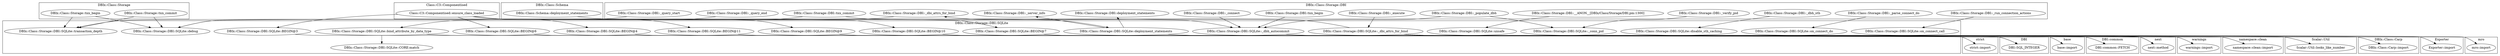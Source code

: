 digraph {
graph [overlap=false]
subgraph cluster_DBIx_Class_Carp {
	label="DBIx::Class::Carp";
	"DBIx::Class::Carp::import";
}
subgraph cluster_mro {
	label="mro";
	"mro::import";
}
subgraph cluster_namespace_clean {
	label="namespace::clean";
	"namespace::clean::import";
}
subgraph cluster_base {
	label="base";
	"base::import";
}
subgraph cluster_DBI_common {
	label="DBI::common";
	"DBI::common::FETCH";
}
subgraph cluster_DBIx_Class_Storage {
	label="DBIx::Class::Storage";
	"DBIx::Class::Storage::txn_commit";
	"DBIx::Class::Storage::txn_begin";
}
subgraph cluster_Exporter {
	label="Exporter";
	"Exporter::import";
}
subgraph cluster_Class_C3_Componentised {
	label="Class::C3::Componentised";
	"Class::C3::Componentised::ensure_class_loaded";
}
subgraph cluster_DBI {
	label="DBI";
	"DBI::SQL_INTEGER";
}
subgraph cluster_warnings {
	label="warnings";
	"warnings::import";
}
subgraph cluster_next {
	label="next";
	"next::method";
}
subgraph cluster_DBIx_Class_Schema {
	label="DBIx::Class::Schema";
	"DBIx::Class::Schema::deployment_statements";
}
subgraph cluster_Scalar_Util {
	label="Scalar::Util";
	"Scalar::Util::looks_like_number";
}
subgraph cluster_strict {
	label="strict";
	"strict::import";
}
subgraph cluster_DBIx_Class_Storage_DBI_SQLite {
	label="DBIx::Class::Storage::DBI::SQLite";
	"DBIx::Class::Storage::DBI::SQLite::debug";
	"DBIx::Class::Storage::DBI::SQLite::BEGIN@3";
	"DBIx::Class::Storage::DBI::SQLite::bind_attribute_by_data_type";
	"DBIx::Class::Storage::DBI::SQLite::on_connect_do";
	"DBIx::Class::Storage::DBI::SQLite::disable_sth_caching";
	"DBIx::Class::Storage::DBI::SQLite::transaction_depth";
	"DBIx::Class::Storage::DBI::SQLite::BEGIN@6";
	"DBIx::Class::Storage::DBI::SQLite::_conn_pid";
	"DBIx::Class::Storage::DBI::SQLite::unsafe";
	"DBIx::Class::Storage::DBI::SQLite::_dbh_autocommit";
	"DBIx::Class::Storage::DBI::SQLite::deployment_statements";
	"DBIx::Class::Storage::DBI::SQLite::CORE:match";
	"DBIx::Class::Storage::DBI::SQLite::BEGIN@4";
	"DBIx::Class::Storage::DBI::SQLite::BEGIN@11";
	"DBIx::Class::Storage::DBI::SQLite::_dbi_attrs_for_bind";
	"DBIx::Class::Storage::DBI::SQLite::on_connect_call";
	"DBIx::Class::Storage::DBI::SQLite::BEGIN@9";
	"DBIx::Class::Storage::DBI::SQLite::BEGIN@10";
	"DBIx::Class::Storage::DBI::SQLite::BEGIN@7";
}
subgraph cluster_DBIx_Class_Storage_DBI {
	label="DBIx::Class::Storage::DBI";
	"DBIx::Class::Storage::DBI::_populate_dbh";
	"DBIx::Class::Storage::DBI::txn_commit";
	"DBIx::Class::Storage::DBI::_dbh_sth";
	"DBIx::Class::Storage::DBI::_run_connection_actions";
	"DBIx::Class::Storage::DBI::_dbi_attrs_for_bind";
	"DBIx::Class::Storage::DBI::__ANON__[DBIx/Class/Storage/DBI.pm:1300]";
	"DBIx::Class::Storage::DBI::deployment_statements";
	"DBIx::Class::Storage::DBI::_parse_connect_do";
	"DBIx::Class::Storage::DBI::_verify_pid";
	"DBIx::Class::Storage::DBI::_execute";
	"DBIx::Class::Storage::DBI::_connect";
	"DBIx::Class::Storage::DBI::_query_start";
	"DBIx::Class::Storage::DBI::txn_begin";
	"DBIx::Class::Storage::DBI::_query_end";
	"DBIx::Class::Storage::DBI::_server_info";
}
"DBIx::Class::Storage::DBI::SQLite::BEGIN@10" -> "Exporter::import";
"DBIx::Class::Storage::DBI::_execute" -> "DBIx::Class::Storage::DBI::SQLite::_dbi_attrs_for_bind";
"DBIx::Class::Storage::DBI::_run_connection_actions" -> "DBIx::Class::Storage::DBI::SQLite::on_connect_call";
"Class::C3::Componentised::ensure_class_loaded" -> "DBIx::Class::Storage::DBI::SQLite::BEGIN@7";
"DBIx::Class::Storage::DBI::SQLite::deployment_statements" -> "DBIx::Class::Storage::DBI::_server_info";
"DBIx::Class::Storage::DBI::SQLite::_dbh_autocommit" -> "DBI::common::FETCH";
"DBIx::Class::Storage::DBI::SQLite::_dbi_attrs_for_bind" -> "DBIx::Class::Storage::DBI::_dbi_attrs_for_bind";
"DBIx::Class::Storage::DBI::SQLite::BEGIN@6" -> "base::import";
"DBIx::Class::Storage::DBI::SQLite::BEGIN@4" -> "warnings::import";
"DBIx::Class::Storage::DBI::_dbh_sth" -> "DBIx::Class::Storage::DBI::SQLite::disable_sth_caching";
"DBIx::Class::Storage::DBI::SQLite::deployment_statements" -> "DBIx::Class::Storage::DBI::deployment_statements";
"DBIx::Class::Storage::DBI::SQLite::bind_attribute_by_data_type" -> "DBIx::Class::Storage::DBI::SQLite::CORE:match";
"Class::C3::Componentised::ensure_class_loaded" -> "DBIx::Class::Storage::DBI::SQLite::BEGIN@6";
"DBIx::Class::Storage::DBI::SQLite::BEGIN@11" -> "namespace::clean::import";
"DBIx::Class::Storage::DBI::SQLite::BEGIN@3" -> "strict::import";
"DBIx::Class::Storage::DBI::txn_commit" -> "DBIx::Class::Storage::DBI::SQLite::transaction_depth";
"DBIx::Class::Storage::txn_commit" -> "DBIx::Class::Storage::DBI::SQLite::transaction_depth";
"DBIx::Class::Storage::txn_begin" -> "DBIx::Class::Storage::DBI::SQLite::transaction_depth";
"DBIx::Class::Storage::DBI::_populate_dbh" -> "DBIx::Class::Storage::DBI::SQLite::_conn_pid";
"DBIx::Class::Storage::DBI::_verify_pid" -> "DBIx::Class::Storage::DBI::SQLite::_conn_pid";
"Class::C3::Componentised::ensure_class_loaded" -> "DBIx::Class::Storage::DBI::SQLite::BEGIN@4";
"Class::C3::Componentised::ensure_class_loaded" -> "DBIx::Class::Storage::DBI::SQLite::BEGIN@11";
"Class::C3::Componentised::ensure_class_loaded" -> "DBIx::Class::Storage::DBI::SQLite::BEGIN@9";
"DBIx::Class::Storage::DBI::_query_start" -> "DBIx::Class::Storage::DBI::SQLite::debug";
"DBIx::Class::Storage::txn_commit" -> "DBIx::Class::Storage::DBI::SQLite::debug";
"DBIx::Class::Storage::DBI::_query_end" -> "DBIx::Class::Storage::DBI::SQLite::debug";
"DBIx::Class::Storage::txn_begin" -> "DBIx::Class::Storage::DBI::SQLite::debug";
"DBIx::Class::Storage::DBI::_dbi_attrs_for_bind" -> "DBIx::Class::Storage::DBI::SQLite::bind_attribute_by_data_type";
"Class::C3::Componentised::ensure_class_loaded" -> "DBIx::Class::Storage::DBI::SQLite::BEGIN@10";
"Class::C3::Componentised::ensure_class_loaded" -> "DBIx::Class::Storage::DBI::SQLite::BEGIN@3";
"DBIx::Class::Storage::DBI::SQLite::BEGIN@9" -> "DBIx::Class::Carp::import";
"DBIx::Class::Storage::DBI::txn_commit" -> "DBIx::Class::Storage::DBI::SQLite::_dbh_autocommit";
"DBIx::Class::Storage::DBI::_populate_dbh" -> "DBIx::Class::Storage::DBI::SQLite::_dbh_autocommit";
"DBIx::Class::Storage::DBI::_connect" -> "DBIx::Class::Storage::DBI::SQLite::_dbh_autocommit";
"DBIx::Class::Storage::DBI::txn_begin" -> "DBIx::Class::Storage::DBI::SQLite::_dbh_autocommit";
"DBIx::Class::Storage::DBI::SQLite::_dbi_attrs_for_bind" -> "Scalar::Util::looks_like_number";
"DBIx::Class::Storage::DBI::SQLite::BEGIN@7" -> "mro::import";
"DBIx::Class::Storage::DBI::SQLite::deployment_statements" -> "next::method";
"DBIx::Class::Storage::DBI::SQLite::_dbi_attrs_for_bind" -> "next::method";
"DBIx::Class::Storage::DBI::__ANON__[DBIx/Class/Storage/DBI.pm:1300]" -> "DBIx::Class::Storage::DBI::SQLite::unsafe";
"DBIx::Class::Storage::DBI::SQLite::bind_attribute_by_data_type" -> "DBI::SQL_INTEGER";
"DBIx::Class::Storage::DBI::SQLite::_dbi_attrs_for_bind" -> "DBI::SQL_INTEGER";
"DBIx::Class::Storage::DBI::_parse_connect_do" -> "DBIx::Class::Storage::DBI::SQLite::on_connect_do";
"DBIx::Class::Schema::deployment_statements" -> "DBIx::Class::Storage::DBI::SQLite::deployment_statements";
}
